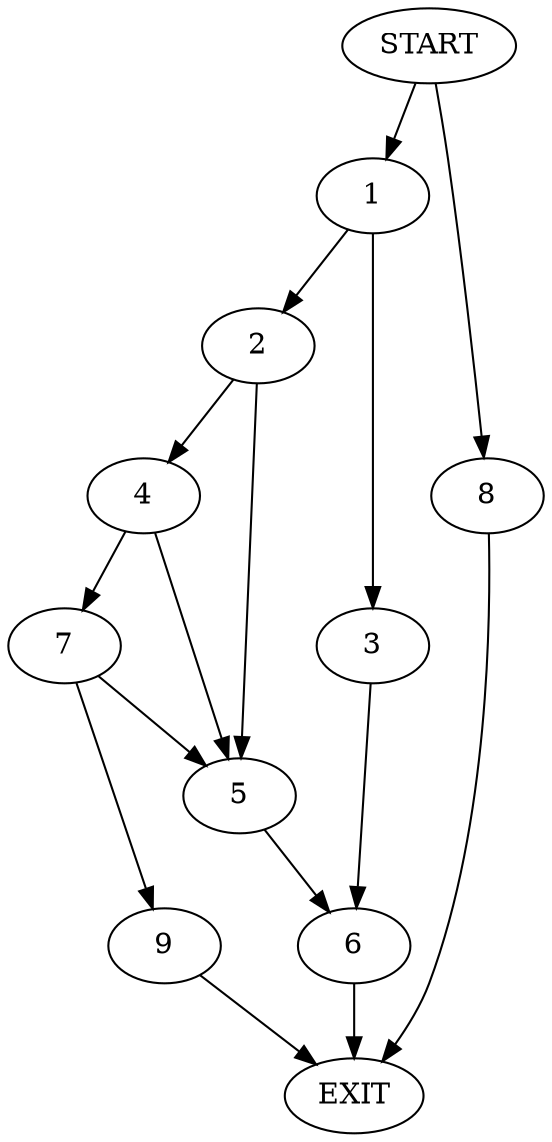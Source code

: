 digraph {
0 [label="START"]
10 [label="EXIT"]
0 -> 1
1 -> 2
1 -> 3
2 -> 4
2 -> 5
3 -> 6
4 -> 7
4 -> 5
5 -> 6
0 -> 8
8 -> 10
7 -> 9
7 -> 5
9 -> 10
6 -> 10
}
